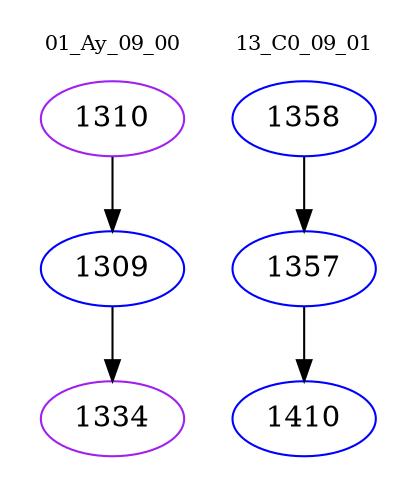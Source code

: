 digraph{
subgraph cluster_0 {
color = white
label = "01_Ay_09_00";
fontsize=10;
T0_1310 [label="1310", color="purple"]
T0_1310 -> T0_1309 [color="black"]
T0_1309 [label="1309", color="blue"]
T0_1309 -> T0_1334 [color="black"]
T0_1334 [label="1334", color="purple"]
}
subgraph cluster_1 {
color = white
label = "13_C0_09_01";
fontsize=10;
T1_1358 [label="1358", color="blue"]
T1_1358 -> T1_1357 [color="black"]
T1_1357 [label="1357", color="blue"]
T1_1357 -> T1_1410 [color="black"]
T1_1410 [label="1410", color="blue"]
}
}

